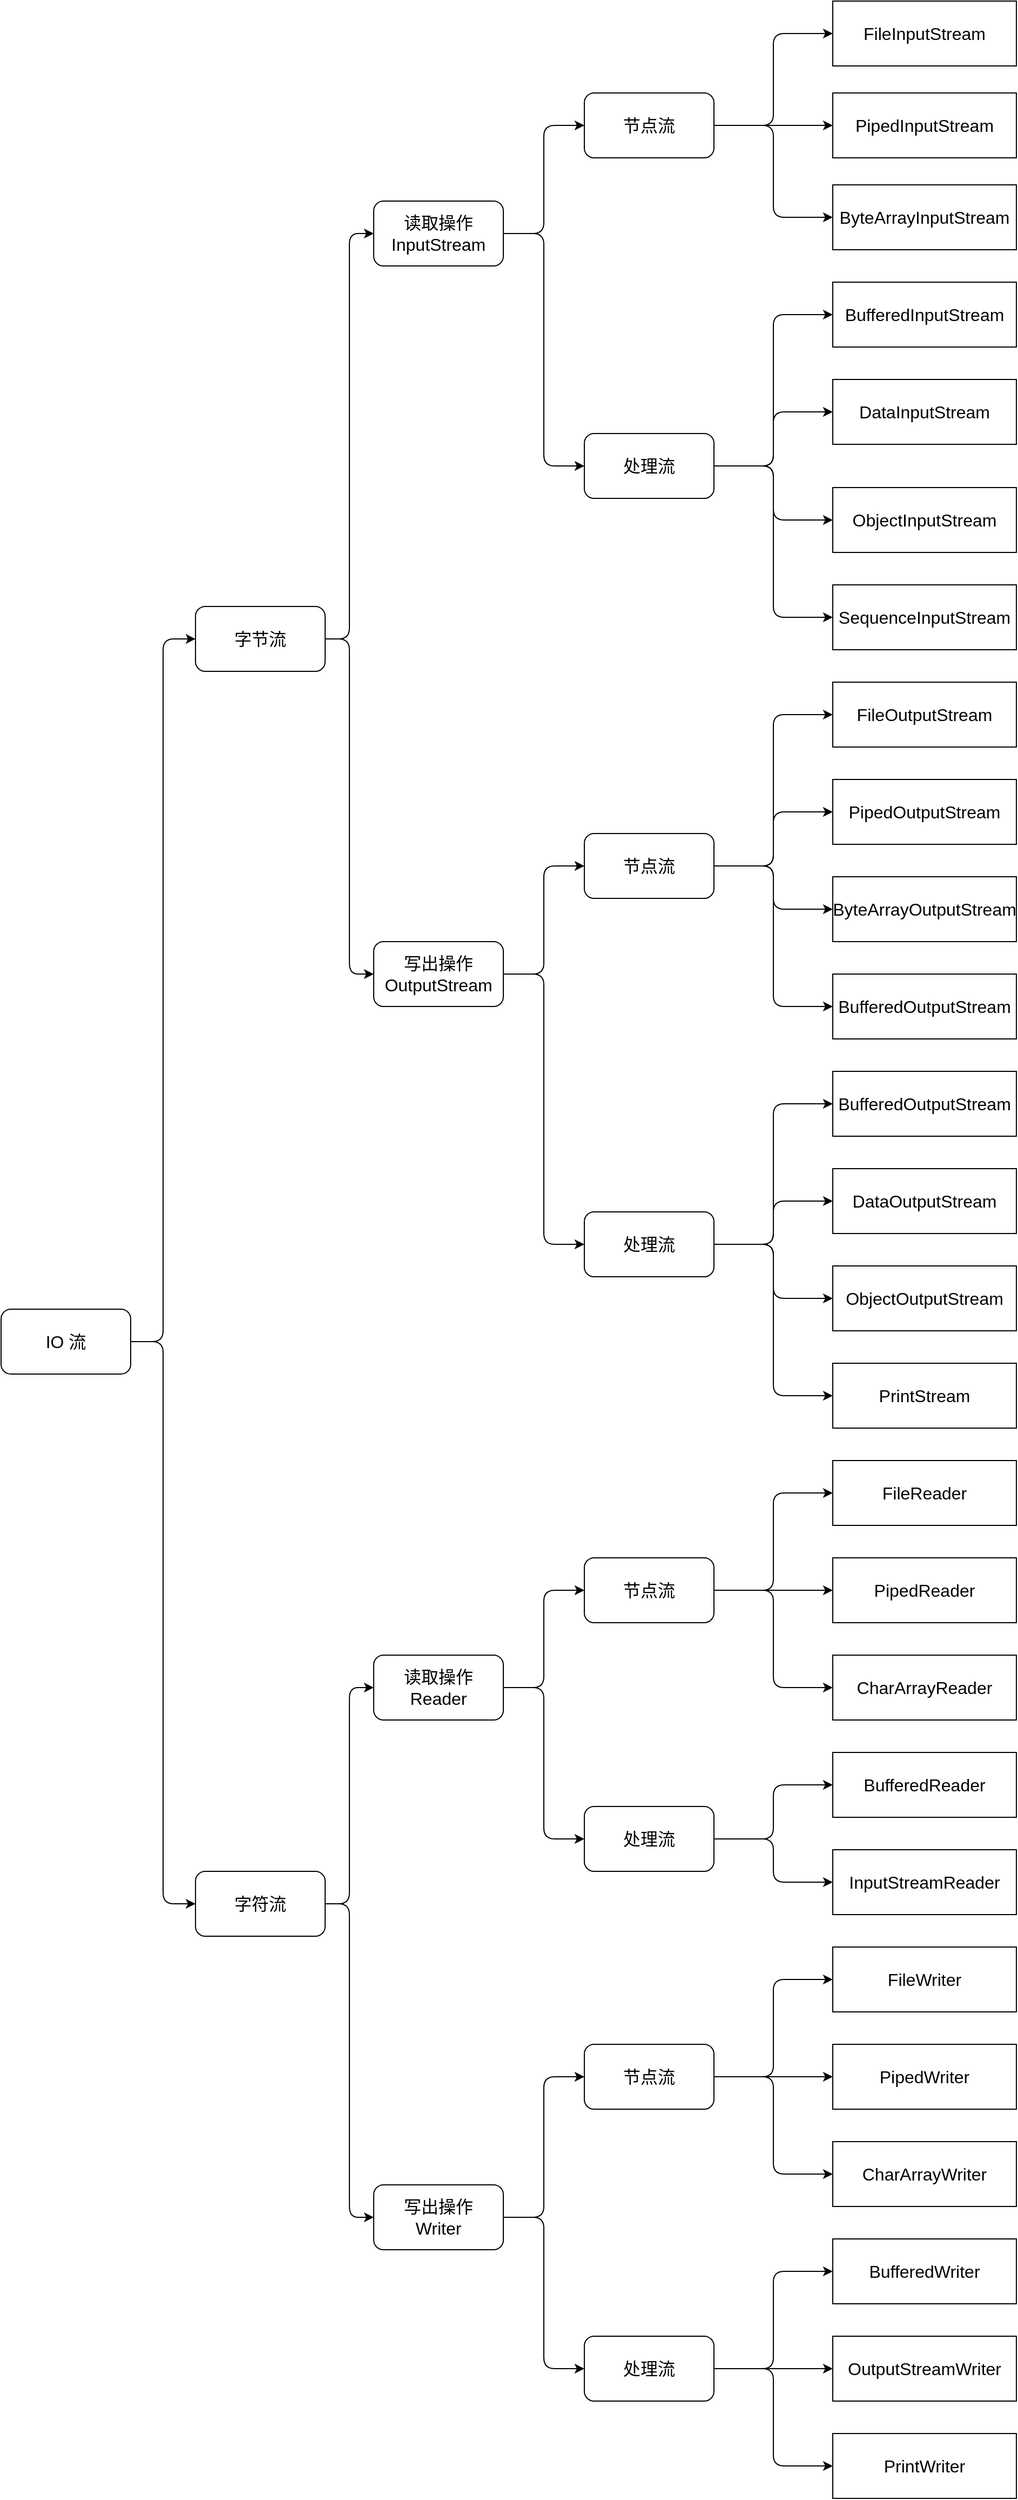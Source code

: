 <mxfile>
    <diagram id="1cRew1BwPGgraOb7MbHK" name="Page-1">
        <mxGraphModel dx="990" dy="2519" grid="1" gridSize="10" guides="1" tooltips="1" connect="1" arrows="1" fold="1" page="1" pageScale="1" pageWidth="850" pageHeight="1100" math="0" shadow="0">
            <root>
                <mxCell id="0"/>
                <mxCell id="1" parent="0"/>
                <mxCell id="7" style="edgeStyle=orthogonalEdgeStyle;html=1;exitX=1;exitY=0.5;exitDx=0;exitDy=0;entryX=0;entryY=0.5;entryDx=0;entryDy=0;fontSize=16;" parent="1" source="2" target="4" edge="1">
                    <mxGeometry relative="1" as="geometry"/>
                </mxCell>
                <mxCell id="8" style="edgeStyle=orthogonalEdgeStyle;html=1;exitX=1;exitY=0.5;exitDx=0;exitDy=0;entryX=0;entryY=0.5;entryDx=0;entryDy=0;fontSize=16;" parent="1" source="2" target="5" edge="1">
                    <mxGeometry relative="1" as="geometry"/>
                </mxCell>
                <mxCell id="2" value="IO 流" style="rounded=1;whiteSpace=wrap;html=1;fontSize=16;" parent="1" vertex="1">
                    <mxGeometry x="80" y="1070" width="120" height="60" as="geometry"/>
                </mxCell>
                <mxCell id="15" style="edgeStyle=orthogonalEdgeStyle;html=1;exitX=1;exitY=0.5;exitDx=0;exitDy=0;entryX=0;entryY=0.5;entryDx=0;entryDy=0;fontSize=16;" parent="1" source="4" target="9" edge="1">
                    <mxGeometry relative="1" as="geometry"/>
                </mxCell>
                <mxCell id="16" style="edgeStyle=orthogonalEdgeStyle;html=1;exitX=1;exitY=0.5;exitDx=0;exitDy=0;entryX=0;entryY=0.5;entryDx=0;entryDy=0;fontSize=16;" parent="1" source="4" target="10" edge="1">
                    <mxGeometry relative="1" as="geometry"/>
                </mxCell>
                <mxCell id="4" value="字节流" style="rounded=1;whiteSpace=wrap;html=1;fontSize=16;" parent="1" vertex="1">
                    <mxGeometry x="260" y="420" width="120" height="60" as="geometry"/>
                </mxCell>
                <mxCell id="17" style="edgeStyle=orthogonalEdgeStyle;html=1;exitX=1;exitY=0.5;exitDx=0;exitDy=0;entryX=0;entryY=0.5;entryDx=0;entryDy=0;fontSize=16;" parent="1" source="5" target="11" edge="1">
                    <mxGeometry relative="1" as="geometry"/>
                </mxCell>
                <mxCell id="18" style="edgeStyle=orthogonalEdgeStyle;html=1;exitX=1;exitY=0.5;exitDx=0;exitDy=0;entryX=0;entryY=0.5;entryDx=0;entryDy=0;fontSize=16;" parent="1" source="5" target="12" edge="1">
                    <mxGeometry relative="1" as="geometry"/>
                </mxCell>
                <mxCell id="5" value="字符流" style="rounded=1;whiteSpace=wrap;html=1;fontSize=16;" parent="1" vertex="1">
                    <mxGeometry x="260" y="1590" width="120" height="60" as="geometry"/>
                </mxCell>
                <mxCell id="27" style="edgeStyle=orthogonalEdgeStyle;html=1;exitX=1;exitY=0.5;exitDx=0;exitDy=0;entryX=0;entryY=0.5;entryDx=0;entryDy=0;fontSize=16;" parent="1" source="9" target="13" edge="1">
                    <mxGeometry relative="1" as="geometry"/>
                </mxCell>
                <mxCell id="28" style="edgeStyle=orthogonalEdgeStyle;html=1;exitX=1;exitY=0.5;exitDx=0;exitDy=0;entryX=0;entryY=0.5;entryDx=0;entryDy=0;fontSize=16;" parent="1" source="9" target="14" edge="1">
                    <mxGeometry relative="1" as="geometry"/>
                </mxCell>
                <mxCell id="9" value="读取操作&lt;br style=&quot;font-size: 16px;&quot;&gt;InputStream" style="rounded=1;whiteSpace=wrap;html=1;fontSize=16;" parent="1" vertex="1">
                    <mxGeometry x="425" y="45" width="120" height="60" as="geometry"/>
                </mxCell>
                <mxCell id="29" style="edgeStyle=orthogonalEdgeStyle;html=1;exitX=1;exitY=0.5;exitDx=0;exitDy=0;entryX=0;entryY=0.5;entryDx=0;entryDy=0;fontSize=16;" parent="1" source="10" target="19" edge="1">
                    <mxGeometry relative="1" as="geometry"/>
                </mxCell>
                <mxCell id="30" style="edgeStyle=orthogonalEdgeStyle;html=1;exitX=1;exitY=0.5;exitDx=0;exitDy=0;entryX=0;entryY=0.5;entryDx=0;entryDy=0;fontSize=16;" parent="1" source="10" target="20" edge="1">
                    <mxGeometry relative="1" as="geometry"/>
                </mxCell>
                <mxCell id="10" value="写出操作&lt;br style=&quot;font-size: 16px;&quot;&gt;OutputStream" style="rounded=1;whiteSpace=wrap;html=1;fontSize=16;" parent="1" vertex="1">
                    <mxGeometry x="425" y="730" width="120" height="60" as="geometry"/>
                </mxCell>
                <mxCell id="31" style="edgeStyle=orthogonalEdgeStyle;html=1;exitX=1;exitY=0.5;exitDx=0;exitDy=0;entryX=0;entryY=0.5;entryDx=0;entryDy=0;fontSize=16;" parent="1" source="11" target="23" edge="1">
                    <mxGeometry relative="1" as="geometry"/>
                </mxCell>
                <mxCell id="32" style="edgeStyle=orthogonalEdgeStyle;html=1;exitX=1;exitY=0.5;exitDx=0;exitDy=0;entryX=0;entryY=0.5;entryDx=0;entryDy=0;fontSize=16;" parent="1" source="11" target="24" edge="1">
                    <mxGeometry relative="1" as="geometry"/>
                </mxCell>
                <mxCell id="11" value="读取操作&lt;br style=&quot;font-size: 16px;&quot;&gt;Reader" style="rounded=1;whiteSpace=wrap;html=1;fontSize=16;" parent="1" vertex="1">
                    <mxGeometry x="425" y="1390" width="120" height="60" as="geometry"/>
                </mxCell>
                <mxCell id="33" style="edgeStyle=orthogonalEdgeStyle;html=1;exitX=1;exitY=0.5;exitDx=0;exitDy=0;entryX=0;entryY=0.5;entryDx=0;entryDy=0;fontSize=16;" parent="1" source="12" target="25" edge="1">
                    <mxGeometry relative="1" as="geometry"/>
                </mxCell>
                <mxCell id="34" style="edgeStyle=orthogonalEdgeStyle;html=1;exitX=1;exitY=0.5;exitDx=0;exitDy=0;entryX=0;entryY=0.5;entryDx=0;entryDy=0;fontSize=16;" parent="1" source="12" target="26" edge="1">
                    <mxGeometry relative="1" as="geometry"/>
                </mxCell>
                <mxCell id="12" value="写出操作&lt;br style=&quot;font-size: 16px;&quot;&gt;Writer" style="rounded=1;whiteSpace=wrap;html=1;fontSize=16;" parent="1" vertex="1">
                    <mxGeometry x="425" y="1880" width="120" height="60" as="geometry"/>
                </mxCell>
                <mxCell id="38" style="edgeStyle=orthogonalEdgeStyle;html=1;exitX=1;exitY=0.5;exitDx=0;exitDy=0;entryX=0;entryY=0.5;entryDx=0;entryDy=0;fontSize=16;" parent="1" source="13" target="35" edge="1">
                    <mxGeometry relative="1" as="geometry"/>
                </mxCell>
                <mxCell id="39" style="edgeStyle=orthogonalEdgeStyle;html=1;exitX=1;exitY=0.5;exitDx=0;exitDy=0;entryX=0;entryY=0.5;entryDx=0;entryDy=0;fontSize=16;" parent="1" source="13" target="37" edge="1">
                    <mxGeometry relative="1" as="geometry"/>
                </mxCell>
                <mxCell id="40" style="edgeStyle=orthogonalEdgeStyle;html=1;exitX=1;exitY=0.5;exitDx=0;exitDy=0;entryX=0;entryY=0.5;entryDx=0;entryDy=0;fontSize=16;" parent="1" source="13" target="36" edge="1">
                    <mxGeometry relative="1" as="geometry"/>
                </mxCell>
                <mxCell id="13" value="节点流" style="rounded=1;whiteSpace=wrap;html=1;fontSize=16;" parent="1" vertex="1">
                    <mxGeometry x="620" y="-55" width="120" height="60" as="geometry"/>
                </mxCell>
                <mxCell id="46" style="edgeStyle=orthogonalEdgeStyle;html=1;exitX=1;exitY=0.5;exitDx=0;exitDy=0;entryX=0;entryY=0.5;entryDx=0;entryDy=0;fontSize=16;" edge="1" parent="1" source="14" target="42">
                    <mxGeometry relative="1" as="geometry"/>
                </mxCell>
                <mxCell id="47" style="edgeStyle=orthogonalEdgeStyle;html=1;exitX=1;exitY=0.5;exitDx=0;exitDy=0;entryX=0;entryY=0.5;entryDx=0;entryDy=0;fontSize=16;" edge="1" parent="1" source="14" target="43">
                    <mxGeometry relative="1" as="geometry"/>
                </mxCell>
                <mxCell id="48" style="edgeStyle=orthogonalEdgeStyle;html=1;exitX=1;exitY=0.5;exitDx=0;exitDy=0;entryX=0;entryY=0.5;entryDx=0;entryDy=0;fontSize=16;" edge="1" parent="1" source="14" target="44">
                    <mxGeometry relative="1" as="geometry"/>
                </mxCell>
                <mxCell id="49" style="edgeStyle=orthogonalEdgeStyle;html=1;exitX=1;exitY=0.5;exitDx=0;exitDy=0;entryX=0;entryY=0.5;entryDx=0;entryDy=0;fontSize=16;" edge="1" parent="1" source="14" target="45">
                    <mxGeometry relative="1" as="geometry"/>
                </mxCell>
                <mxCell id="14" value="处理流" style="rounded=1;whiteSpace=wrap;html=1;fontSize=16;" parent="1" vertex="1">
                    <mxGeometry x="620" y="260" width="120" height="60" as="geometry"/>
                </mxCell>
                <mxCell id="54" style="edgeStyle=orthogonalEdgeStyle;html=1;exitX=1;exitY=0.5;exitDx=0;exitDy=0;entryX=0;entryY=0.5;entryDx=0;entryDy=0;fontSize=16;" edge="1" parent="1" source="19" target="50">
                    <mxGeometry relative="1" as="geometry"/>
                </mxCell>
                <mxCell id="55" style="edgeStyle=orthogonalEdgeStyle;html=1;exitX=1;exitY=0.5;exitDx=0;exitDy=0;entryX=0;entryY=0.5;entryDx=0;entryDy=0;fontSize=16;" edge="1" parent="1" source="19" target="51">
                    <mxGeometry relative="1" as="geometry"/>
                </mxCell>
                <mxCell id="56" style="edgeStyle=orthogonalEdgeStyle;html=1;exitX=1;exitY=0.5;exitDx=0;exitDy=0;entryX=0;entryY=0.5;entryDx=0;entryDy=0;fontSize=16;" edge="1" parent="1" source="19" target="52">
                    <mxGeometry relative="1" as="geometry"/>
                </mxCell>
                <mxCell id="57" style="edgeStyle=orthogonalEdgeStyle;html=1;exitX=1;exitY=0.5;exitDx=0;exitDy=0;entryX=0;entryY=0.5;entryDx=0;entryDy=0;fontSize=16;" edge="1" parent="1" source="19" target="53">
                    <mxGeometry relative="1" as="geometry"/>
                </mxCell>
                <mxCell id="19" value="节点流" style="rounded=1;whiteSpace=wrap;html=1;fontSize=16;" parent="1" vertex="1">
                    <mxGeometry x="620" y="630" width="120" height="60" as="geometry"/>
                </mxCell>
                <mxCell id="62" style="edgeStyle=orthogonalEdgeStyle;html=1;exitX=1;exitY=0.5;exitDx=0;exitDy=0;entryX=0;entryY=0.5;entryDx=0;entryDy=0;fontSize=16;" edge="1" parent="1" source="20" target="58">
                    <mxGeometry relative="1" as="geometry"/>
                </mxCell>
                <mxCell id="63" style="edgeStyle=orthogonalEdgeStyle;html=1;exitX=1;exitY=0.5;exitDx=0;exitDy=0;entryX=0;entryY=0.5;entryDx=0;entryDy=0;fontSize=16;" edge="1" parent="1" source="20" target="59">
                    <mxGeometry relative="1" as="geometry"/>
                </mxCell>
                <mxCell id="64" style="edgeStyle=orthogonalEdgeStyle;html=1;exitX=1;exitY=0.5;exitDx=0;exitDy=0;entryX=0;entryY=0.5;entryDx=0;entryDy=0;fontSize=16;" edge="1" parent="1" source="20" target="60">
                    <mxGeometry relative="1" as="geometry"/>
                </mxCell>
                <mxCell id="65" style="edgeStyle=orthogonalEdgeStyle;html=1;exitX=1;exitY=0.5;exitDx=0;exitDy=0;entryX=0;entryY=0.5;entryDx=0;entryDy=0;fontSize=16;" edge="1" parent="1" source="20" target="61">
                    <mxGeometry relative="1" as="geometry"/>
                </mxCell>
                <mxCell id="20" value="处理流" style="rounded=1;whiteSpace=wrap;html=1;fontSize=16;" parent="1" vertex="1">
                    <mxGeometry x="620" y="980" width="120" height="60" as="geometry"/>
                </mxCell>
                <mxCell id="69" style="edgeStyle=orthogonalEdgeStyle;html=1;exitX=1;exitY=0.5;exitDx=0;exitDy=0;entryX=0;entryY=0.5;entryDx=0;entryDy=0;fontSize=16;" edge="1" parent="1" source="23" target="66">
                    <mxGeometry relative="1" as="geometry"/>
                </mxCell>
                <mxCell id="70" style="edgeStyle=orthogonalEdgeStyle;html=1;exitX=1;exitY=0.5;exitDx=0;exitDy=0;entryX=0;entryY=0.5;entryDx=0;entryDy=0;fontSize=16;" edge="1" parent="1" source="23" target="67">
                    <mxGeometry relative="1" as="geometry"/>
                </mxCell>
                <mxCell id="71" style="edgeStyle=orthogonalEdgeStyle;html=1;exitX=1;exitY=0.5;exitDx=0;exitDy=0;entryX=0;entryY=0.5;entryDx=0;entryDy=0;fontSize=16;" edge="1" parent="1" source="23" target="68">
                    <mxGeometry relative="1" as="geometry"/>
                </mxCell>
                <mxCell id="23" value="节点流" style="rounded=1;whiteSpace=wrap;html=1;fontSize=16;" parent="1" vertex="1">
                    <mxGeometry x="620" y="1300" width="120" height="60" as="geometry"/>
                </mxCell>
                <mxCell id="76" style="edgeStyle=orthogonalEdgeStyle;html=1;exitX=1;exitY=0.5;exitDx=0;exitDy=0;entryX=0;entryY=0.5;entryDx=0;entryDy=0;fontSize=16;" edge="1" parent="1" source="24" target="72">
                    <mxGeometry relative="1" as="geometry"/>
                </mxCell>
                <mxCell id="77" style="edgeStyle=orthogonalEdgeStyle;html=1;exitX=1;exitY=0.5;exitDx=0;exitDy=0;entryX=0;entryY=0.5;entryDx=0;entryDy=0;fontSize=16;" edge="1" parent="1" source="24" target="73">
                    <mxGeometry relative="1" as="geometry"/>
                </mxCell>
                <mxCell id="24" value="处理流" style="rounded=1;whiteSpace=wrap;html=1;fontSize=16;" parent="1" vertex="1">
                    <mxGeometry x="620" y="1530" width="120" height="60" as="geometry"/>
                </mxCell>
                <mxCell id="79" style="edgeStyle=orthogonalEdgeStyle;html=1;exitX=1;exitY=0.5;exitDx=0;exitDy=0;entryX=0;entryY=0.5;entryDx=0;entryDy=0;fontSize=16;" edge="1" parent="1" source="25" target="74">
                    <mxGeometry relative="1" as="geometry"/>
                </mxCell>
                <mxCell id="80" style="edgeStyle=orthogonalEdgeStyle;html=1;exitX=1;exitY=0.5;exitDx=0;exitDy=0;entryX=0;entryY=0.5;entryDx=0;entryDy=0;fontSize=16;" edge="1" parent="1" source="25" target="75">
                    <mxGeometry relative="1" as="geometry"/>
                </mxCell>
                <mxCell id="81" style="edgeStyle=orthogonalEdgeStyle;html=1;exitX=1;exitY=0.5;exitDx=0;exitDy=0;entryX=0;entryY=0.5;entryDx=0;entryDy=0;fontSize=16;" edge="1" parent="1" source="25" target="78">
                    <mxGeometry relative="1" as="geometry"/>
                </mxCell>
                <mxCell id="25" value="节点流" style="rounded=1;whiteSpace=wrap;html=1;fontSize=16;" parent="1" vertex="1">
                    <mxGeometry x="620" y="1750" width="120" height="60" as="geometry"/>
                </mxCell>
                <mxCell id="85" style="edgeStyle=orthogonalEdgeStyle;html=1;exitX=1;exitY=0.5;exitDx=0;exitDy=0;entryX=0;entryY=0.5;entryDx=0;entryDy=0;fontSize=16;" edge="1" parent="1" source="26" target="82">
                    <mxGeometry relative="1" as="geometry"/>
                </mxCell>
                <mxCell id="86" style="edgeStyle=orthogonalEdgeStyle;html=1;exitX=1;exitY=0.5;exitDx=0;exitDy=0;entryX=0;entryY=0.5;entryDx=0;entryDy=0;fontSize=16;" edge="1" parent="1" source="26" target="83">
                    <mxGeometry relative="1" as="geometry"/>
                </mxCell>
                <mxCell id="87" style="edgeStyle=orthogonalEdgeStyle;html=1;exitX=1;exitY=0.5;exitDx=0;exitDy=0;entryX=0;entryY=0.5;entryDx=0;entryDy=0;fontSize=16;" edge="1" parent="1" source="26" target="84">
                    <mxGeometry relative="1" as="geometry"/>
                </mxCell>
                <mxCell id="26" value="处理流" style="rounded=1;whiteSpace=wrap;html=1;fontSize=16;" parent="1" vertex="1">
                    <mxGeometry x="620" y="2020" width="120" height="60" as="geometry"/>
                </mxCell>
                <mxCell id="35" value="FileInputStream" style="rounded=0;whiteSpace=wrap;html=1;fontSize=16;" parent="1" vertex="1">
                    <mxGeometry x="850" y="-140" width="170" height="60" as="geometry"/>
                </mxCell>
                <mxCell id="36" value="ByteArrayInputStream" style="rounded=0;whiteSpace=wrap;html=1;fontSize=16;" parent="1" vertex="1">
                    <mxGeometry x="850" y="30" width="170" height="60" as="geometry"/>
                </mxCell>
                <mxCell id="37" value="PipedInputStream" style="rounded=0;whiteSpace=wrap;html=1;fontSize=16;" parent="1" vertex="1">
                    <mxGeometry x="850" y="-55" width="170" height="60" as="geometry"/>
                </mxCell>
                <mxCell id="42" value="BufferedInputStream" style="rounded=0;whiteSpace=wrap;html=1;fontSize=16;" vertex="1" parent="1">
                    <mxGeometry x="850" y="120" width="170" height="60" as="geometry"/>
                </mxCell>
                <mxCell id="43" value="DataInputStream" style="rounded=0;whiteSpace=wrap;html=1;fontSize=16;" vertex="1" parent="1">
                    <mxGeometry x="850" y="210" width="170" height="60" as="geometry"/>
                </mxCell>
                <mxCell id="44" value="ObjectInputStream" style="rounded=0;whiteSpace=wrap;html=1;fontSize=16;" vertex="1" parent="1">
                    <mxGeometry x="850" y="310" width="170" height="60" as="geometry"/>
                </mxCell>
                <mxCell id="45" value="SequenceInputStream" style="rounded=0;whiteSpace=wrap;html=1;fontSize=16;" vertex="1" parent="1">
                    <mxGeometry x="850" y="400" width="170" height="60" as="geometry"/>
                </mxCell>
                <mxCell id="50" value="FileOutputStream" style="rounded=0;whiteSpace=wrap;html=1;fontSize=16;" vertex="1" parent="1">
                    <mxGeometry x="850" y="490" width="170" height="60" as="geometry"/>
                </mxCell>
                <mxCell id="51" value="PipedOutputStream" style="rounded=0;whiteSpace=wrap;html=1;fontSize=16;" vertex="1" parent="1">
                    <mxGeometry x="850" y="580" width="170" height="60" as="geometry"/>
                </mxCell>
                <mxCell id="52" value="ByteArrayOutputStream" style="rounded=0;whiteSpace=wrap;html=1;fontSize=16;" vertex="1" parent="1">
                    <mxGeometry x="850" y="670" width="170" height="60" as="geometry"/>
                </mxCell>
                <mxCell id="53" value="BufferedOutputStream" style="rounded=0;whiteSpace=wrap;html=1;fontSize=16;" vertex="1" parent="1">
                    <mxGeometry x="850" y="760" width="170" height="60" as="geometry"/>
                </mxCell>
                <mxCell id="58" value="BufferedOutputStream" style="rounded=0;whiteSpace=wrap;html=1;fontSize=16;" vertex="1" parent="1">
                    <mxGeometry x="850" y="850" width="170" height="60" as="geometry"/>
                </mxCell>
                <mxCell id="59" value="DataOutputStream" style="rounded=0;whiteSpace=wrap;html=1;fontSize=16;" vertex="1" parent="1">
                    <mxGeometry x="850" y="940" width="170" height="60" as="geometry"/>
                </mxCell>
                <mxCell id="60" value="ObjectOutputStream" style="rounded=0;whiteSpace=wrap;html=1;fontSize=16;" vertex="1" parent="1">
                    <mxGeometry x="850" y="1030" width="170" height="60" as="geometry"/>
                </mxCell>
                <mxCell id="61" value="PrintStream" style="rounded=0;whiteSpace=wrap;html=1;fontSize=16;" vertex="1" parent="1">
                    <mxGeometry x="850" y="1120" width="170" height="60" as="geometry"/>
                </mxCell>
                <mxCell id="66" value="FileReader" style="rounded=0;whiteSpace=wrap;html=1;fontSize=16;" vertex="1" parent="1">
                    <mxGeometry x="850" y="1210" width="170" height="60" as="geometry"/>
                </mxCell>
                <mxCell id="67" value="PipedReader" style="rounded=0;whiteSpace=wrap;html=1;fontSize=16;" vertex="1" parent="1">
                    <mxGeometry x="850" y="1300" width="170" height="60" as="geometry"/>
                </mxCell>
                <mxCell id="68" value="CharArrayReader" style="rounded=0;whiteSpace=wrap;html=1;fontSize=16;" vertex="1" parent="1">
                    <mxGeometry x="850" y="1390" width="170" height="60" as="geometry"/>
                </mxCell>
                <mxCell id="72" value="BufferedReader" style="rounded=0;whiteSpace=wrap;html=1;fontSize=16;" vertex="1" parent="1">
                    <mxGeometry x="850" y="1480" width="170" height="60" as="geometry"/>
                </mxCell>
                <mxCell id="73" value="InputStreamReader" style="rounded=0;whiteSpace=wrap;html=1;fontSize=16;" vertex="1" parent="1">
                    <mxGeometry x="850" y="1570" width="170" height="60" as="geometry"/>
                </mxCell>
                <mxCell id="74" value="FileWriter" style="rounded=0;whiteSpace=wrap;html=1;fontSize=16;" vertex="1" parent="1">
                    <mxGeometry x="850" y="1660" width="170" height="60" as="geometry"/>
                </mxCell>
                <mxCell id="75" value="PipedWriter" style="rounded=0;whiteSpace=wrap;html=1;fontSize=16;" vertex="1" parent="1">
                    <mxGeometry x="850" y="1750" width="170" height="60" as="geometry"/>
                </mxCell>
                <mxCell id="78" value="CharArrayWriter" style="rounded=0;whiteSpace=wrap;html=1;fontSize=16;" vertex="1" parent="1">
                    <mxGeometry x="850" y="1840" width="170" height="60" as="geometry"/>
                </mxCell>
                <mxCell id="82" value="BufferedWriter" style="rounded=0;whiteSpace=wrap;html=1;fontSize=16;" vertex="1" parent="1">
                    <mxGeometry x="850" y="1930" width="170" height="60" as="geometry"/>
                </mxCell>
                <mxCell id="83" value="OutputStreamWriter" style="rounded=0;whiteSpace=wrap;html=1;fontSize=16;" vertex="1" parent="1">
                    <mxGeometry x="850" y="2020" width="170" height="60" as="geometry"/>
                </mxCell>
                <mxCell id="84" value="PrintWriter" style="rounded=0;whiteSpace=wrap;html=1;fontSize=16;" vertex="1" parent="1">
                    <mxGeometry x="850" y="2110" width="170" height="60" as="geometry"/>
                </mxCell>
            </root>
        </mxGraphModel>
    </diagram>
</mxfile>